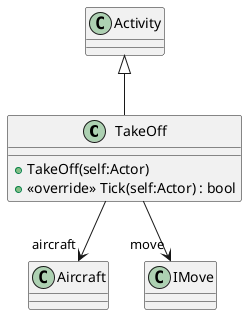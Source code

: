 @startuml
class TakeOff {
    + TakeOff(self:Actor)
    + <<override>> Tick(self:Actor) : bool
}
Activity <|-- TakeOff
TakeOff --> "aircraft" Aircraft
TakeOff --> "move" IMove
@enduml
